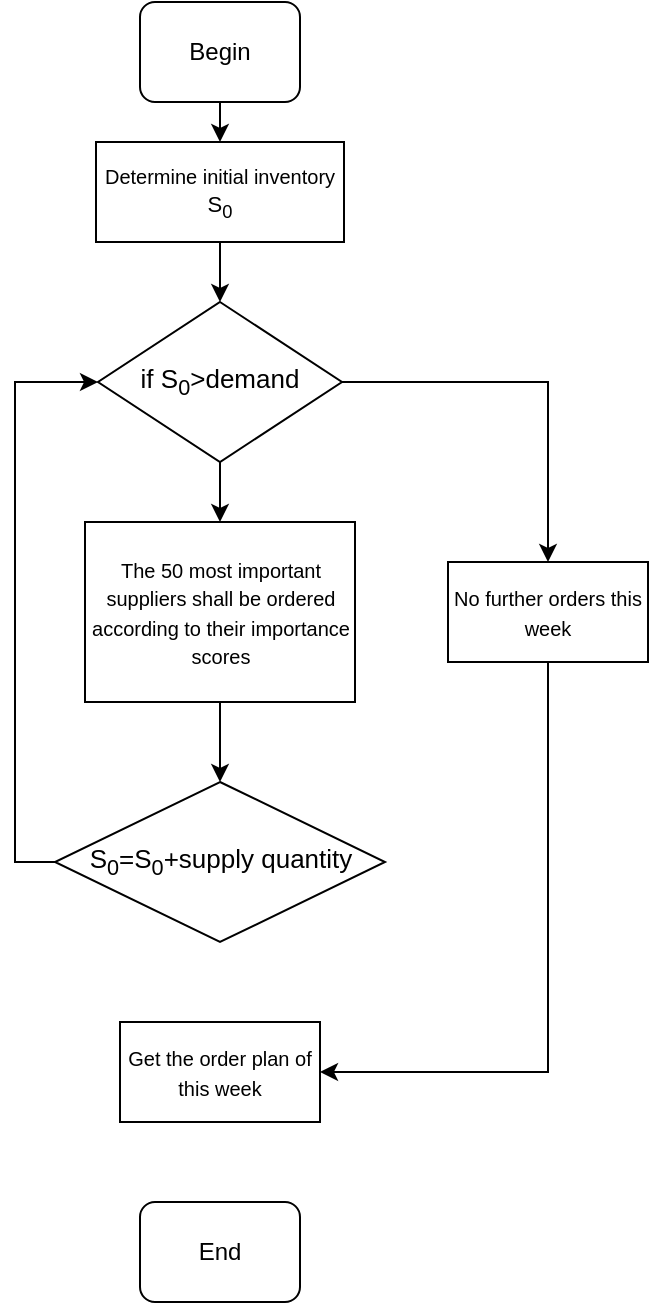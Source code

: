 <mxfile version="16.1.0" type="github"><diagram id="vNIdtvATBp_MIwgatv_s" name="第 1 页"><mxGraphModel dx="1038" dy="547" grid="1" gridSize="10" guides="1" tooltips="1" connect="1" arrows="1" fold="1" page="1" pageScale="1" pageWidth="827" pageHeight="1169" math="0" shadow="0"><root><mxCell id="0"/><mxCell id="1" parent="0"/><mxCell id="m72iXQQqprIy3v08GnkQ-3" style="edgeStyle=orthogonalEdgeStyle;rounded=0;orthogonalLoop=1;jettySize=auto;html=1;exitX=0.5;exitY=1;exitDx=0;exitDy=0;entryX=0.5;entryY=0;entryDx=0;entryDy=0;fontSize=13;" edge="1" parent="1" source="m72iXQQqprIy3v08GnkQ-1" target="m72iXQQqprIy3v08GnkQ-2"><mxGeometry relative="1" as="geometry"/></mxCell><mxCell id="m72iXQQqprIy3v08GnkQ-1" value="Begin" style="rounded=1;whiteSpace=wrap;html=1;" vertex="1" parent="1"><mxGeometry x="376" y="40" width="80" height="50" as="geometry"/></mxCell><mxCell id="m72iXQQqprIy3v08GnkQ-5" style="edgeStyle=orthogonalEdgeStyle;rounded=0;orthogonalLoop=1;jettySize=auto;html=1;exitX=0.5;exitY=1;exitDx=0;exitDy=0;fontSize=12;" edge="1" parent="1" source="m72iXQQqprIy3v08GnkQ-2" target="m72iXQQqprIy3v08GnkQ-4"><mxGeometry relative="1" as="geometry"/></mxCell><mxCell id="m72iXQQqprIy3v08GnkQ-2" value="&lt;font size=&quot;1&quot;&gt;Determine initial inventory&lt;/font&gt;&lt;font style=&quot;font-size: 11px&quot;&gt; &lt;font style=&quot;font-size: 11px&quot;&gt;S&lt;/font&gt;&lt;font style=&quot;font-size: 11px&quot;&gt;&lt;sub&gt;0&lt;/sub&gt;&lt;/font&gt;&lt;/font&gt;" style="rounded=0;whiteSpace=wrap;html=1;" vertex="1" parent="1"><mxGeometry x="354" y="110" width="124" height="50" as="geometry"/></mxCell><mxCell id="m72iXQQqprIy3v08GnkQ-7" style="edgeStyle=orthogonalEdgeStyle;rounded=0;orthogonalLoop=1;jettySize=auto;html=1;exitX=0.5;exitY=1;exitDx=0;exitDy=0;fontSize=12;" edge="1" parent="1" source="m72iXQQqprIy3v08GnkQ-4" target="m72iXQQqprIy3v08GnkQ-6"><mxGeometry relative="1" as="geometry"/></mxCell><mxCell id="m72iXQQqprIy3v08GnkQ-13" style="edgeStyle=orthogonalEdgeStyle;rounded=0;orthogonalLoop=1;jettySize=auto;html=1;exitX=1;exitY=0.5;exitDx=0;exitDy=0;fontSize=12;" edge="1" parent="1" source="m72iXQQqprIy3v08GnkQ-4" target="m72iXQQqprIy3v08GnkQ-11"><mxGeometry relative="1" as="geometry"/></mxCell><mxCell id="m72iXQQqprIy3v08GnkQ-4" value="if S&lt;sub&gt;0&lt;/sub&gt;&amp;gt;demand&lt;sub&gt;&lt;br&gt;&lt;/sub&gt;" style="rhombus;whiteSpace=wrap;html=1;fontSize=13;align=center;" vertex="1" parent="1"><mxGeometry x="355" y="190" width="122" height="80" as="geometry"/></mxCell><mxCell id="m72iXQQqprIy3v08GnkQ-9" style="edgeStyle=orthogonalEdgeStyle;rounded=0;orthogonalLoop=1;jettySize=auto;html=1;exitX=0.5;exitY=1;exitDx=0;exitDy=0;entryX=0.5;entryY=0;entryDx=0;entryDy=0;fontSize=12;" edge="1" parent="1" source="m72iXQQqprIy3v08GnkQ-6" target="m72iXQQqprIy3v08GnkQ-8"><mxGeometry relative="1" as="geometry"/></mxCell><mxCell id="m72iXQQqprIy3v08GnkQ-6" value="&lt;font size=&quot;1&quot;&gt;The 50 most important suppliers shall be ordered according to their importance scores&lt;/font&gt;" style="rounded=0;whiteSpace=wrap;html=1;" vertex="1" parent="1"><mxGeometry x="348.5" y="300" width="135" height="90" as="geometry"/></mxCell><mxCell id="m72iXQQqprIy3v08GnkQ-12" style="edgeStyle=orthogonalEdgeStyle;rounded=0;orthogonalLoop=1;jettySize=auto;html=1;exitX=0;exitY=0.5;exitDx=0;exitDy=0;entryX=0;entryY=0.5;entryDx=0;entryDy=0;fontSize=12;" edge="1" parent="1" source="m72iXQQqprIy3v08GnkQ-8" target="m72iXQQqprIy3v08GnkQ-4"><mxGeometry relative="1" as="geometry"/></mxCell><mxCell id="m72iXQQqprIy3v08GnkQ-8" value="S&lt;sub&gt;0&lt;/sub&gt;=S&lt;sub&gt;0&lt;/sub&gt;+supply quantity&lt;sub&gt;&lt;br&gt;&lt;/sub&gt;" style="rhombus;whiteSpace=wrap;html=1;fontSize=13;align=center;" vertex="1" parent="1"><mxGeometry x="333.5" y="430" width="165" height="80" as="geometry"/></mxCell><mxCell id="m72iXQQqprIy3v08GnkQ-15" style="edgeStyle=orthogonalEdgeStyle;rounded=0;orthogonalLoop=1;jettySize=auto;html=1;exitX=0.5;exitY=1;exitDx=0;exitDy=0;entryX=1;entryY=0.5;entryDx=0;entryDy=0;fontSize=12;" edge="1" parent="1" source="m72iXQQqprIy3v08GnkQ-11" target="m72iXQQqprIy3v08GnkQ-14"><mxGeometry relative="1" as="geometry"/></mxCell><mxCell id="m72iXQQqprIy3v08GnkQ-11" value="&lt;font size=&quot;1&quot;&gt;No further orders this week&lt;/font&gt;" style="rounded=0;whiteSpace=wrap;html=1;" vertex="1" parent="1"><mxGeometry x="530" y="320" width="100" height="50" as="geometry"/></mxCell><mxCell id="m72iXQQqprIy3v08GnkQ-14" value="&lt;font size=&quot;1&quot;&gt;Get the order plan of this week&lt;/font&gt;" style="rounded=0;whiteSpace=wrap;html=1;" vertex="1" parent="1"><mxGeometry x="366" y="550" width="100" height="50" as="geometry"/></mxCell><mxCell id="m72iXQQqprIy3v08GnkQ-16" value="End" style="rounded=1;whiteSpace=wrap;html=1;" vertex="1" parent="1"><mxGeometry x="376" y="640" width="80" height="50" as="geometry"/></mxCell></root></mxGraphModel></diagram></mxfile>